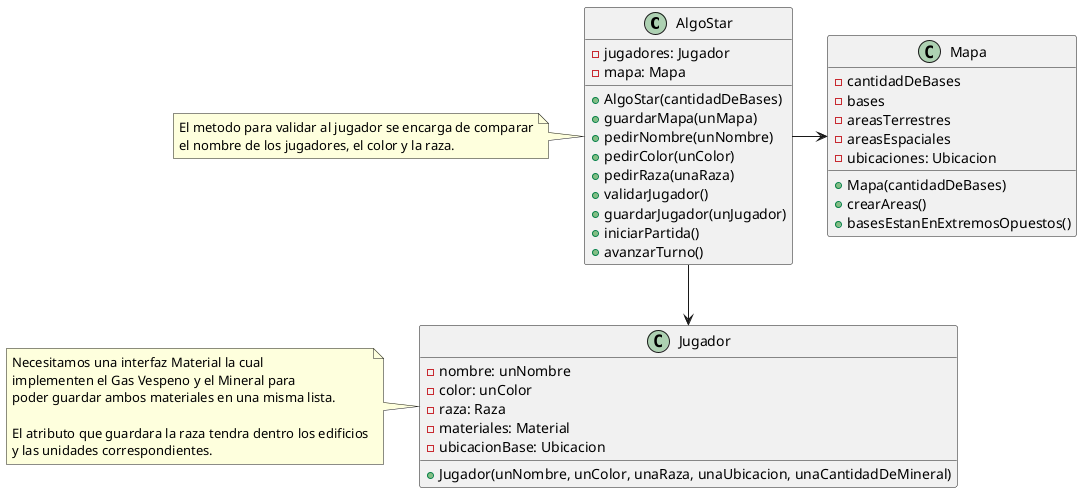 @startuml

class AlgoStar{
    -jugadores: Jugador
    -mapa: Mapa
    +AlgoStar(cantidadDeBases)
    +guardarMapa(unMapa)
    +pedirNombre(unNombre)
    +pedirColor(unColor)
    +pedirRaza(unaRaza)
    +validarJugador()
    +guardarJugador(unJugador)
    +iniciarPartida()
    +avanzarTurno()
}

note left: El metodo para validar al jugador se encarga de comparar\nel nombre de los jugadores, el color y la raza.

class Jugador{
    -nombre: unNombre
    -color: unColor
    -raza: Raza
    -materiales: Material
    -ubicacionBase: Ubicacion
    +Jugador(unNombre, unColor, unaRaza, unaUbicacion, unaCantidadDeMineral)
}

note left: Necesitamos una interfaz Material la cual\nimplementen el Gas Vespeno y el Mineral para\npoder guardar ambos materiales en una misma lista.\n\nEl atributo que guardara la raza tendra dentro los edificios\ny las unidades correspondientes.

class Mapa{
    -cantidadDeBases
    -bases
    -areasTerrestres
    -areasEspaciales
    -ubicaciones: Ubicacion
    +Mapa(cantidadDeBases)
    +crearAreas()
    +basesEstanEnExtremosOpuestos()
}

AlgoStar --> Jugador
AlgoStar -> Mapa

@enduml